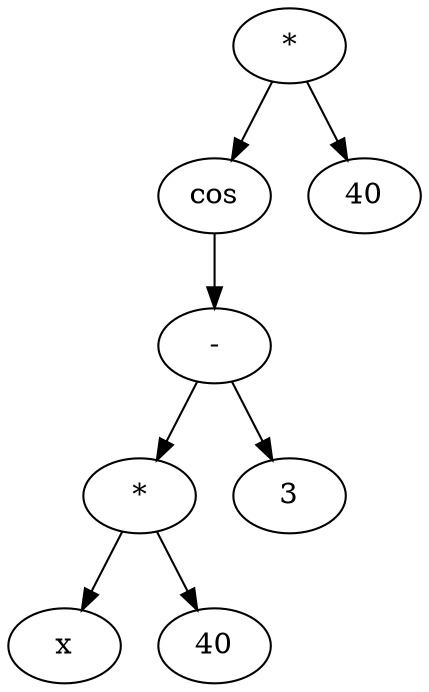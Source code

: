 digraph {
	node0x563e2b18ffb0[label=" * "]
	node0x563e2b18fda0[label="cos"]
	node0x563e2b18ffb0 -> node0x563e2b18fda0
	node0x563e2b18fda0[label="cos"]
	node0x563e2b18fcb0[label=" - "]
	node0x563e2b18fda0 -> node0x563e2b18fcb0
	node0x563e2b18fcb0[label=" - "]
	node0x563e2b18fce0[label=" * "]
	node0x563e2b18fcb0 -> node0x563e2b18fce0
	node0x563e2b18fce0[label=" * "]
	node0x563e2b18fd10[label="x"]
	node0x563e2b18fce0 -> node0x563e2b18fd10
	node0x563e2b18fce0[label=" * "]
	node0x563e2b18fd40[label="40"]
	node0x563e2b18fce0 -> node0x563e2b18fd40
	node0x563e2b18fcb0[label=" - "]
	node0x563e2b18fd70[label="3"]
	node0x563e2b18fcb0 -> node0x563e2b18fd70
	node0x563e2b18ffb0[label=" * "]
	node0x563e2b18fc80[label="40"]
	node0x563e2b18ffb0 -> node0x563e2b18fc80
}

